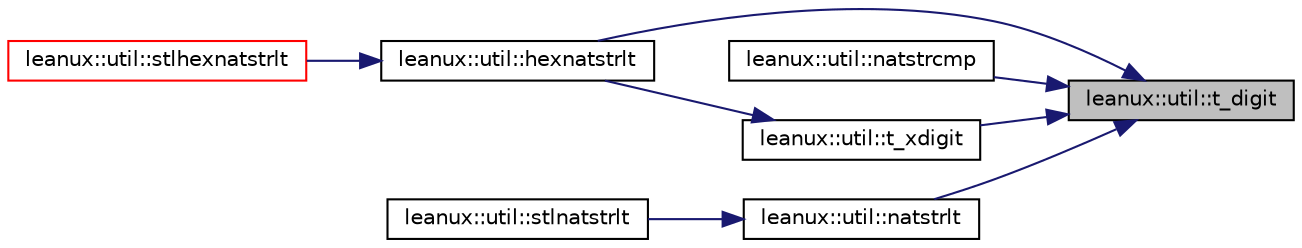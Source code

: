 digraph "leanux::util::t_digit"
{
 // LATEX_PDF_SIZE
  bgcolor="transparent";
  edge [fontname="Helvetica",fontsize="10",labelfontname="Helvetica",labelfontsize="10"];
  node [fontname="Helvetica",fontsize="10",shape=record];
  rankdir="RL";
  Node1 [label="leanux::util::t_digit",height=0.2,width=0.4,color="black", fillcolor="grey75", style="filled", fontcolor="black",tooltip=" "];
  Node1 -> Node2 [dir="back",color="midnightblue",fontsize="10",style="solid",fontname="Helvetica"];
  Node2 [label="leanux::util::hexnatstrlt",height=0.2,width=0.4,color="black",URL="$namespaceleanux_1_1util.html#a956457b75f9b34b1bf10a7724ceebe7f",tooltip="STL natural less-than string compare."];
  Node2 -> Node3 [dir="back",color="midnightblue",fontsize="10",style="solid",fontname="Helvetica"];
  Node3 [label="leanux::util::stlhexnatstrlt",height=0.2,width=0.4,color="red",URL="$namespaceleanux_1_1util.html#a99a338bd02550dc25a08dfedd844e303",tooltip="STL natural less-than std::string compare, treating hex numbers as numbers."];
  Node1 -> Node7 [dir="back",color="midnightblue",fontsize="10",style="solid",fontname="Helvetica"];
  Node7 [label="leanux::util::natstrcmp",height=0.2,width=0.4,color="black",URL="$namespaceleanux_1_1util.html#aed50d2cf3b13e7fcf5cb21c6d052e90b",tooltip="standard C natural c-string compare"];
  Node1 -> Node8 [dir="back",color="midnightblue",fontsize="10",style="solid",fontname="Helvetica"];
  Node8 [label="leanux::util::natstrlt",height=0.2,width=0.4,color="black",URL="$namespaceleanux_1_1util.html#ae892fbdb6f13138884d0b845004ad49c",tooltip="STL natural less-than string compare."];
  Node8 -> Node9 [dir="back",color="midnightblue",fontsize="10",style="solid",fontname="Helvetica"];
  Node9 [label="leanux::util::stlnatstrlt",height=0.2,width=0.4,color="black",URL="$namespaceleanux_1_1util.html#a3e3160bdfc1156af65b2ecf80b187f95",tooltip="STL natural less-than std::string compare."];
  Node1 -> Node10 [dir="back",color="midnightblue",fontsize="10",style="solid",fontname="Helvetica"];
  Node10 [label="leanux::util::t_xdigit",height=0.2,width=0.4,color="black",URL="$namespaceleanux_1_1util.html#ade6c17216d675874fea37539966a7554",tooltip=" "];
  Node10 -> Node2 [dir="back",color="midnightblue",fontsize="10",style="solid",fontname="Helvetica"];
}
